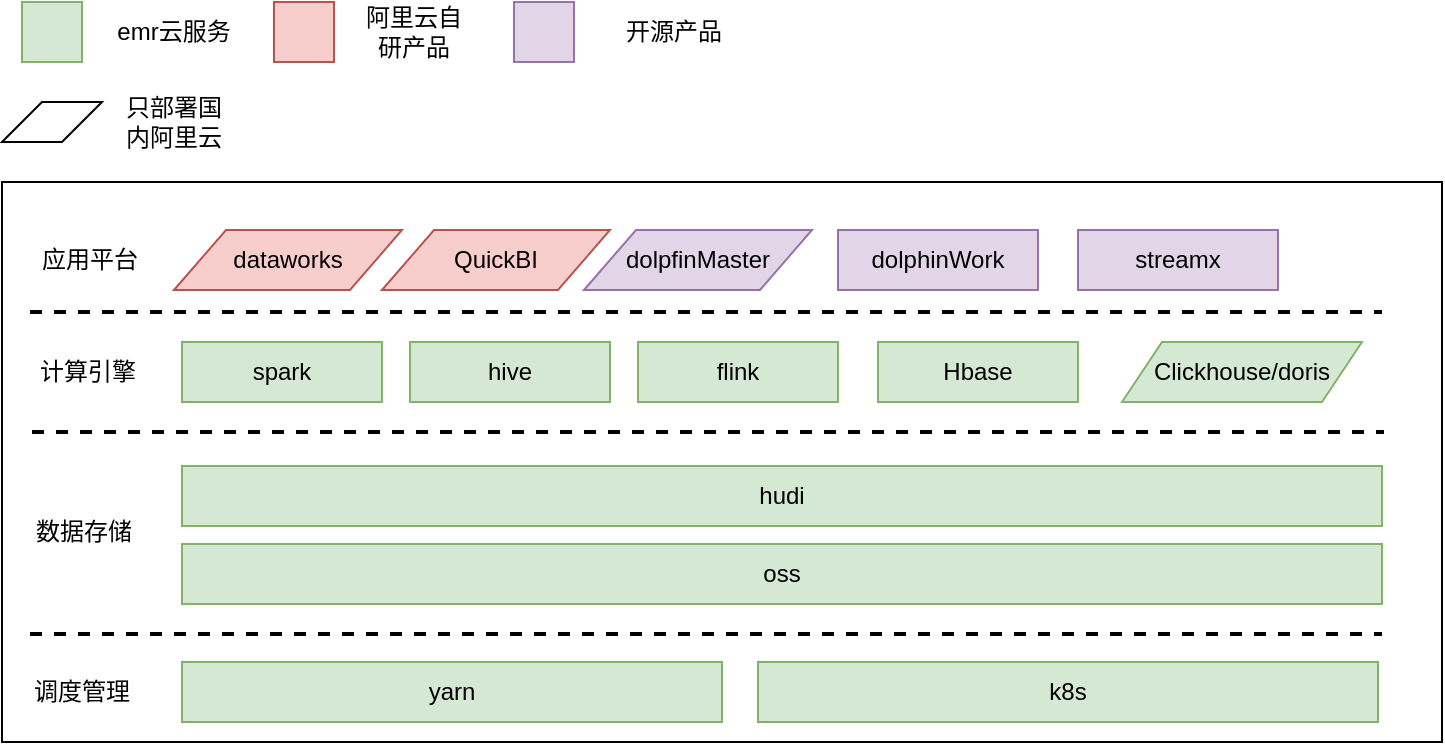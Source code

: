 <mxfile version="20.0.1" type="github">
  <diagram id="Stx5JAX-qdgsyUQvtUhM" name="Page-1">
    <mxGraphModel dx="937" dy="465" grid="1" gridSize="10" guides="1" tooltips="1" connect="1" arrows="1" fold="1" page="1" pageScale="1" pageWidth="827" pageHeight="1169" math="0" shadow="0">
      <root>
        <mxCell id="0" />
        <mxCell id="1" parent="0" />
        <mxCell id="71bsQ3fBOGq2dIkgES-w-4" value="" style="verticalLabelPosition=bottom;verticalAlign=top;html=1;shape=mxgraph.basic.rect;fillColor2=none;strokeWidth=1;size=20;indent=5;" parent="1" vertex="1">
          <mxGeometry x="54" y="270" width="720" height="280" as="geometry" />
        </mxCell>
        <mxCell id="71bsQ3fBOGq2dIkgES-w-7" value="调度管理" style="text;html=1;strokeColor=none;fillColor=none;align=center;verticalAlign=middle;whiteSpace=wrap;rounded=0;" parent="1" vertex="1">
          <mxGeometry x="64" y="510" width="60" height="30" as="geometry" />
        </mxCell>
        <mxCell id="71bsQ3fBOGq2dIkgES-w-8" value="yarn" style="rounded=0;whiteSpace=wrap;html=1;fillColor=#d5e8d4;strokeColor=#82b366;" parent="1" vertex="1">
          <mxGeometry x="144" y="510" width="270" height="30" as="geometry" />
        </mxCell>
        <mxCell id="71bsQ3fBOGq2dIkgES-w-9" value="k8s" style="rounded=0;whiteSpace=wrap;html=1;fillColor=#d5e8d4;strokeColor=#82b366;" parent="1" vertex="1">
          <mxGeometry x="432" y="510" width="310" height="30" as="geometry" />
        </mxCell>
        <mxCell id="71bsQ3fBOGq2dIkgES-w-10" value="数据存储" style="text;html=1;strokeColor=none;fillColor=none;align=center;verticalAlign=middle;whiteSpace=wrap;rounded=0;" parent="1" vertex="1">
          <mxGeometry x="65" y="430" width="60" height="30" as="geometry" />
        </mxCell>
        <mxCell id="71bsQ3fBOGq2dIkgES-w-11" value="oss" style="rounded=0;whiteSpace=wrap;html=1;fillColor=#d5e8d4;strokeColor=#82b366;" parent="1" vertex="1">
          <mxGeometry x="144" y="451" width="600" height="30" as="geometry" />
        </mxCell>
        <mxCell id="71bsQ3fBOGq2dIkgES-w-15" value="" style="line;strokeWidth=2;html=1;dashed=1;" parent="1" vertex="1">
          <mxGeometry x="68" y="491" width="676" height="10" as="geometry" />
        </mxCell>
        <mxCell id="71bsQ3fBOGq2dIkgES-w-16" value="hudi" style="rounded=0;whiteSpace=wrap;html=1;fillColor=#d5e8d4;strokeColor=#82b366;" parent="1" vertex="1">
          <mxGeometry x="144" y="412" width="600" height="30" as="geometry" />
        </mxCell>
        <mxCell id="71bsQ3fBOGq2dIkgES-w-17" value="" style="line;strokeWidth=2;html=1;dashed=1;" parent="1" vertex="1">
          <mxGeometry x="69" y="390" width="676" height="10" as="geometry" />
        </mxCell>
        <mxCell id="71bsQ3fBOGq2dIkgES-w-18" value="计算引擎" style="text;html=1;strokeColor=none;fillColor=none;align=center;verticalAlign=middle;whiteSpace=wrap;rounded=0;" parent="1" vertex="1">
          <mxGeometry x="67" y="350" width="60" height="30" as="geometry" />
        </mxCell>
        <mxCell id="71bsQ3fBOGq2dIkgES-w-24" value="spark" style="rounded=0;whiteSpace=wrap;html=1;fillColor=#d5e8d4;strokeColor=#82b366;" parent="1" vertex="1">
          <mxGeometry x="144" y="350" width="100" height="30" as="geometry" />
        </mxCell>
        <mxCell id="71bsQ3fBOGq2dIkgES-w-27" value="hive" style="rounded=0;whiteSpace=wrap;html=1;fillColor=#d5e8d4;strokeColor=#82b366;" parent="1" vertex="1">
          <mxGeometry x="258" y="350" width="100" height="30" as="geometry" />
        </mxCell>
        <mxCell id="71bsQ3fBOGq2dIkgES-w-28" value="flink" style="rounded=0;whiteSpace=wrap;html=1;fillColor=#d5e8d4;strokeColor=#82b366;" parent="1" vertex="1">
          <mxGeometry x="372" y="350" width="100" height="30" as="geometry" />
        </mxCell>
        <mxCell id="71bsQ3fBOGq2dIkgES-w-30" value="Hbase" style="rounded=0;whiteSpace=wrap;html=1;fillColor=#d5e8d4;strokeColor=#82b366;" parent="1" vertex="1">
          <mxGeometry x="492" y="350" width="100" height="30" as="geometry" />
        </mxCell>
        <mxCell id="71bsQ3fBOGq2dIkgES-w-31" value="&lt;span style=&quot;&quot;&gt;Clickhouse/doris&lt;/span&gt;" style="shape=parallelogram;perimeter=parallelogramPerimeter;whiteSpace=wrap;html=1;fixedSize=1;fillColor=#d5e8d4;strokeColor=#82b366;" parent="1" vertex="1">
          <mxGeometry x="614" y="350" width="120" height="30" as="geometry" />
        </mxCell>
        <mxCell id="71bsQ3fBOGq2dIkgES-w-32" value="" style="line;strokeWidth=2;html=1;dashed=1;" parent="1" vertex="1">
          <mxGeometry x="68" y="330" width="676" height="10" as="geometry" />
        </mxCell>
        <mxCell id="71bsQ3fBOGq2dIkgES-w-33" value="" style="rounded=0;whiteSpace=wrap;html=1;fillColor=#d5e8d4;strokeColor=#82b366;" parent="1" vertex="1">
          <mxGeometry x="64" y="180" width="30" height="30" as="geometry" />
        </mxCell>
        <mxCell id="71bsQ3fBOGq2dIkgES-w-34" value="emr云服务" style="text;html=1;strokeColor=none;fillColor=none;align=center;verticalAlign=middle;whiteSpace=wrap;rounded=0;" parent="1" vertex="1">
          <mxGeometry x="110" y="180" width="60" height="30" as="geometry" />
        </mxCell>
        <mxCell id="71bsQ3fBOGq2dIkgES-w-35" value="" style="shape=parallelogram;perimeter=parallelogramPerimeter;whiteSpace=wrap;html=1;fixedSize=1;" parent="1" vertex="1">
          <mxGeometry x="54" y="230" width="50" height="20" as="geometry" />
        </mxCell>
        <mxCell id="71bsQ3fBOGq2dIkgES-w-36" value="只部署国内阿里云" style="text;html=1;strokeColor=none;fillColor=none;align=center;verticalAlign=middle;whiteSpace=wrap;rounded=0;" parent="1" vertex="1">
          <mxGeometry x="110" y="225" width="60" height="30" as="geometry" />
        </mxCell>
        <mxCell id="71bsQ3fBOGq2dIkgES-w-38" value="" style="rounded=0;whiteSpace=wrap;html=1;fillColor=#f8cecc;strokeColor=#b85450;" parent="1" vertex="1">
          <mxGeometry x="190" y="180" width="30" height="30" as="geometry" />
        </mxCell>
        <mxCell id="71bsQ3fBOGq2dIkgES-w-39" value="阿里云自研产品" style="text;html=1;strokeColor=none;fillColor=none;align=center;verticalAlign=middle;whiteSpace=wrap;rounded=0;" parent="1" vertex="1">
          <mxGeometry x="230" y="180" width="60" height="30" as="geometry" />
        </mxCell>
        <mxCell id="71bsQ3fBOGq2dIkgES-w-40" value="应用平台" style="text;html=1;strokeColor=none;fillColor=none;align=center;verticalAlign=middle;whiteSpace=wrap;rounded=0;" parent="1" vertex="1">
          <mxGeometry x="68" y="294" width="60" height="30" as="geometry" />
        </mxCell>
        <mxCell id="71bsQ3fBOGq2dIkgES-w-42" value="dataworks" style="shape=parallelogram;perimeter=parallelogramPerimeter;whiteSpace=wrap;html=1;fixedSize=1;fillColor=#f8cecc;strokeColor=#b85450;size=26;" parent="1" vertex="1">
          <mxGeometry x="140" y="294" width="114" height="30" as="geometry" />
        </mxCell>
        <mxCell id="71bsQ3fBOGq2dIkgES-w-43" value="QuickBI" style="shape=parallelogram;perimeter=parallelogramPerimeter;whiteSpace=wrap;html=1;fixedSize=1;fillColor=#f8cecc;strokeColor=#b85450;size=26;" parent="1" vertex="1">
          <mxGeometry x="244" y="294" width="114" height="30" as="geometry" />
        </mxCell>
        <mxCell id="71bsQ3fBOGq2dIkgES-w-44" value="" style="rounded=0;whiteSpace=wrap;html=1;fillColor=#e1d5e7;strokeColor=#9673a6;" parent="1" vertex="1">
          <mxGeometry x="310" y="180" width="30" height="30" as="geometry" />
        </mxCell>
        <mxCell id="71bsQ3fBOGq2dIkgES-w-45" value="开源产品" style="text;html=1;strokeColor=none;fillColor=none;align=center;verticalAlign=middle;whiteSpace=wrap;rounded=0;" parent="1" vertex="1">
          <mxGeometry x="360" y="180" width="60" height="30" as="geometry" />
        </mxCell>
        <mxCell id="71bsQ3fBOGq2dIkgES-w-47" value="dolpfinMaster" style="shape=parallelogram;perimeter=parallelogramPerimeter;whiteSpace=wrap;html=1;fixedSize=1;fillColor=#e1d5e7;strokeColor=#9673a6;size=26;" parent="1" vertex="1">
          <mxGeometry x="345" y="294" width="114" height="30" as="geometry" />
        </mxCell>
        <mxCell id="71bsQ3fBOGq2dIkgES-w-50" value="dolphinWork" style="rounded=0;whiteSpace=wrap;html=1;fillColor=#e1d5e7;strokeColor=#9673a6;" parent="1" vertex="1">
          <mxGeometry x="472" y="294" width="100" height="30" as="geometry" />
        </mxCell>
        <mxCell id="f0474niDQUlkZdZMO0m8-3" value="streamx" style="rounded=0;whiteSpace=wrap;html=1;fillColor=#e1d5e7;strokeColor=#9673a6;" vertex="1" parent="1">
          <mxGeometry x="592" y="294" width="100" height="30" as="geometry" />
        </mxCell>
      </root>
    </mxGraphModel>
  </diagram>
</mxfile>

